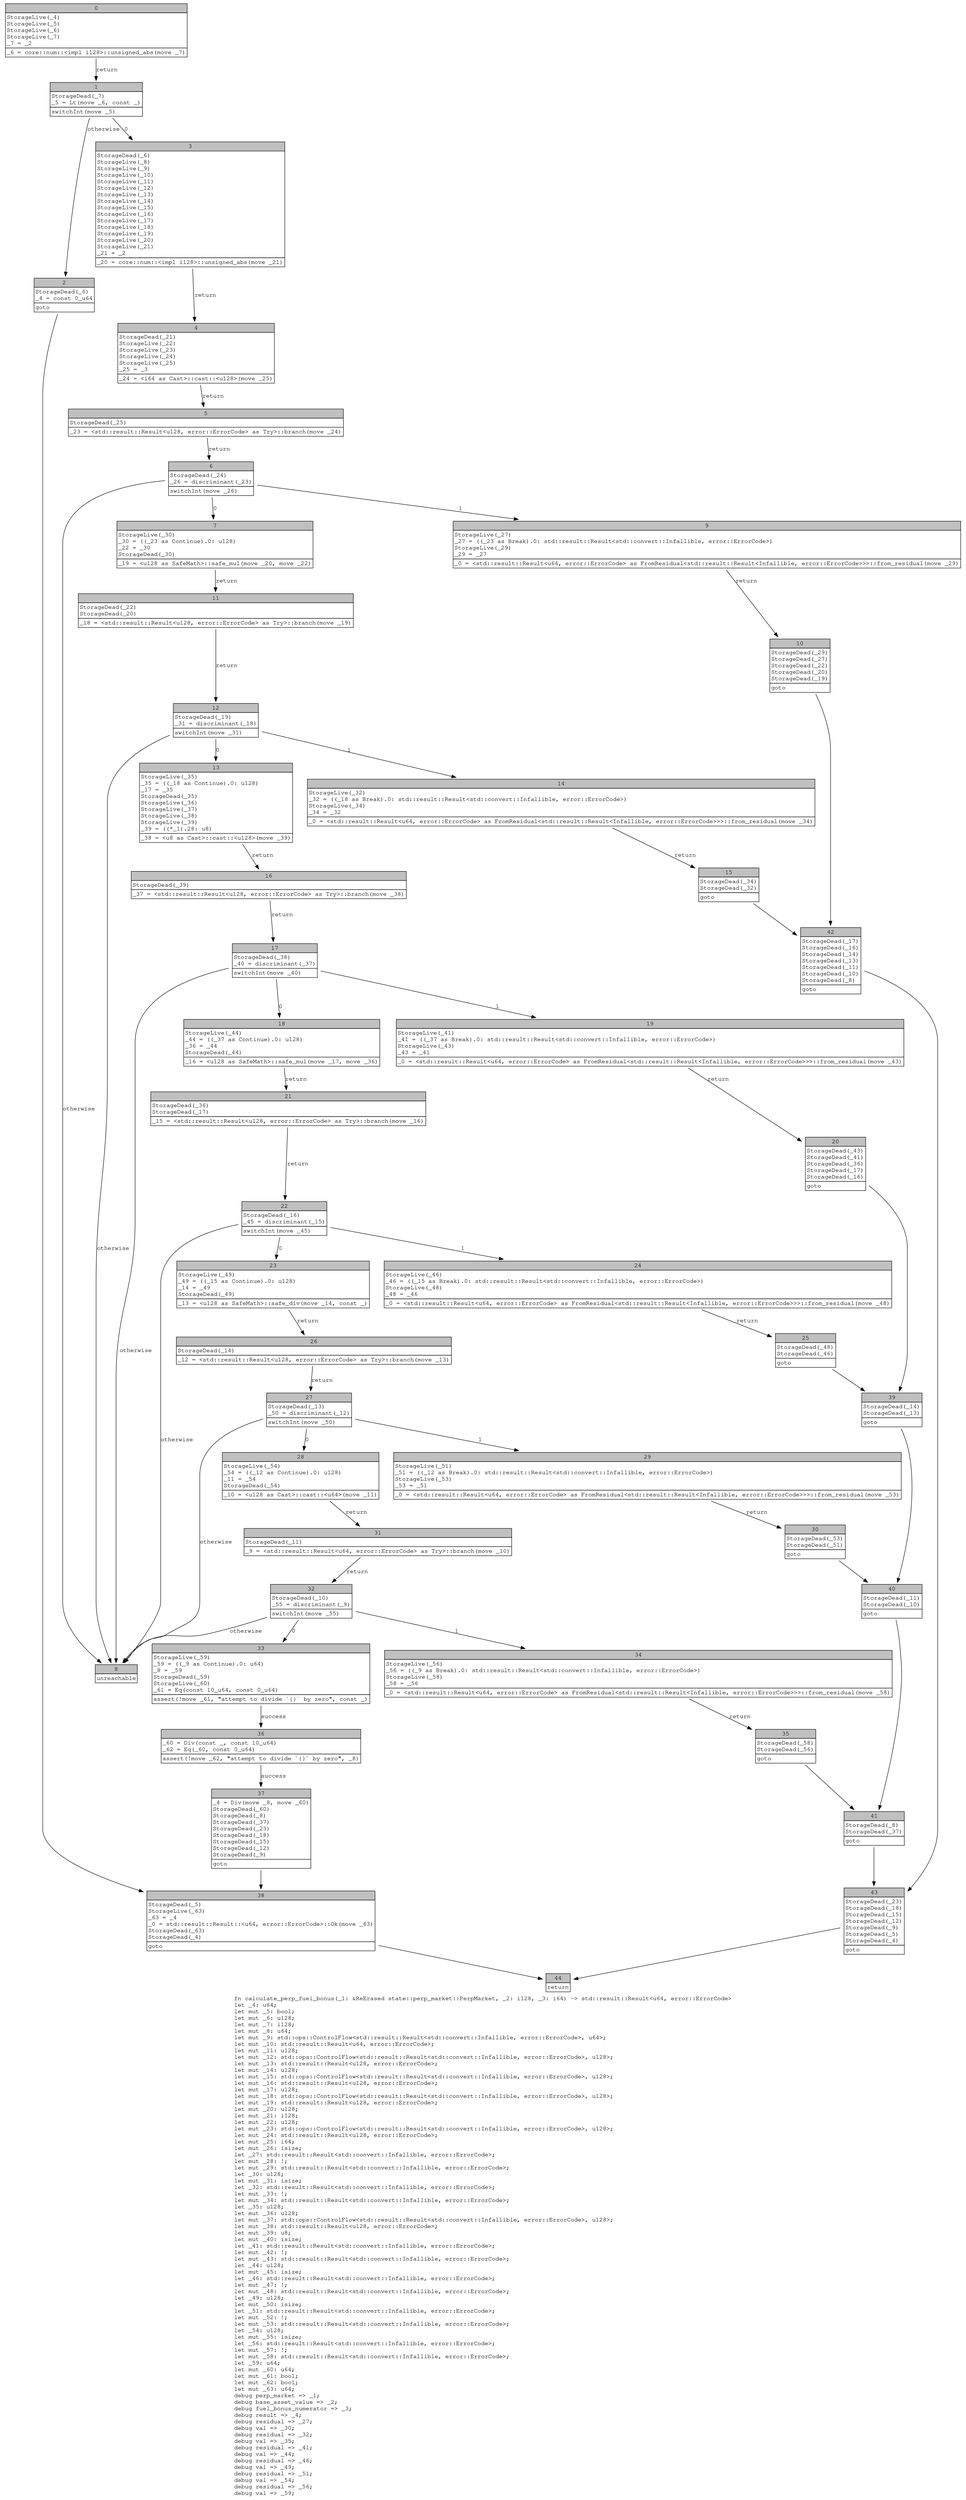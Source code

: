 digraph Mir_0_2260 {
    graph [fontname="Courier, monospace"];
    node [fontname="Courier, monospace"];
    edge [fontname="Courier, monospace"];
    label=<fn calculate_perp_fuel_bonus(_1: &amp;ReErased state::perp_market::PerpMarket, _2: i128, _3: i64) -&gt; std::result::Result&lt;u64, error::ErrorCode&gt;<br align="left"/>let _4: u64;<br align="left"/>let mut _5: bool;<br align="left"/>let mut _6: u128;<br align="left"/>let mut _7: i128;<br align="left"/>let mut _8: u64;<br align="left"/>let mut _9: std::ops::ControlFlow&lt;std::result::Result&lt;std::convert::Infallible, error::ErrorCode&gt;, u64&gt;;<br align="left"/>let mut _10: std::result::Result&lt;u64, error::ErrorCode&gt;;<br align="left"/>let mut _11: u128;<br align="left"/>let mut _12: std::ops::ControlFlow&lt;std::result::Result&lt;std::convert::Infallible, error::ErrorCode&gt;, u128&gt;;<br align="left"/>let mut _13: std::result::Result&lt;u128, error::ErrorCode&gt;;<br align="left"/>let mut _14: u128;<br align="left"/>let mut _15: std::ops::ControlFlow&lt;std::result::Result&lt;std::convert::Infallible, error::ErrorCode&gt;, u128&gt;;<br align="left"/>let mut _16: std::result::Result&lt;u128, error::ErrorCode&gt;;<br align="left"/>let mut _17: u128;<br align="left"/>let mut _18: std::ops::ControlFlow&lt;std::result::Result&lt;std::convert::Infallible, error::ErrorCode&gt;, u128&gt;;<br align="left"/>let mut _19: std::result::Result&lt;u128, error::ErrorCode&gt;;<br align="left"/>let mut _20: u128;<br align="left"/>let mut _21: i128;<br align="left"/>let mut _22: u128;<br align="left"/>let mut _23: std::ops::ControlFlow&lt;std::result::Result&lt;std::convert::Infallible, error::ErrorCode&gt;, u128&gt;;<br align="left"/>let mut _24: std::result::Result&lt;u128, error::ErrorCode&gt;;<br align="left"/>let mut _25: i64;<br align="left"/>let mut _26: isize;<br align="left"/>let _27: std::result::Result&lt;std::convert::Infallible, error::ErrorCode&gt;;<br align="left"/>let mut _28: !;<br align="left"/>let mut _29: std::result::Result&lt;std::convert::Infallible, error::ErrorCode&gt;;<br align="left"/>let _30: u128;<br align="left"/>let mut _31: isize;<br align="left"/>let _32: std::result::Result&lt;std::convert::Infallible, error::ErrorCode&gt;;<br align="left"/>let mut _33: !;<br align="left"/>let mut _34: std::result::Result&lt;std::convert::Infallible, error::ErrorCode&gt;;<br align="left"/>let _35: u128;<br align="left"/>let mut _36: u128;<br align="left"/>let mut _37: std::ops::ControlFlow&lt;std::result::Result&lt;std::convert::Infallible, error::ErrorCode&gt;, u128&gt;;<br align="left"/>let mut _38: std::result::Result&lt;u128, error::ErrorCode&gt;;<br align="left"/>let mut _39: u8;<br align="left"/>let mut _40: isize;<br align="left"/>let _41: std::result::Result&lt;std::convert::Infallible, error::ErrorCode&gt;;<br align="left"/>let mut _42: !;<br align="left"/>let mut _43: std::result::Result&lt;std::convert::Infallible, error::ErrorCode&gt;;<br align="left"/>let _44: u128;<br align="left"/>let mut _45: isize;<br align="left"/>let _46: std::result::Result&lt;std::convert::Infallible, error::ErrorCode&gt;;<br align="left"/>let mut _47: !;<br align="left"/>let mut _48: std::result::Result&lt;std::convert::Infallible, error::ErrorCode&gt;;<br align="left"/>let _49: u128;<br align="left"/>let mut _50: isize;<br align="left"/>let _51: std::result::Result&lt;std::convert::Infallible, error::ErrorCode&gt;;<br align="left"/>let mut _52: !;<br align="left"/>let mut _53: std::result::Result&lt;std::convert::Infallible, error::ErrorCode&gt;;<br align="left"/>let _54: u128;<br align="left"/>let mut _55: isize;<br align="left"/>let _56: std::result::Result&lt;std::convert::Infallible, error::ErrorCode&gt;;<br align="left"/>let mut _57: !;<br align="left"/>let mut _58: std::result::Result&lt;std::convert::Infallible, error::ErrorCode&gt;;<br align="left"/>let _59: u64;<br align="left"/>let mut _60: u64;<br align="left"/>let mut _61: bool;<br align="left"/>let mut _62: bool;<br align="left"/>let mut _63: u64;<br align="left"/>debug perp_market =&gt; _1;<br align="left"/>debug base_asset_value =&gt; _2;<br align="left"/>debug fuel_bonus_numerator =&gt; _3;<br align="left"/>debug result =&gt; _4;<br align="left"/>debug residual =&gt; _27;<br align="left"/>debug val =&gt; _30;<br align="left"/>debug residual =&gt; _32;<br align="left"/>debug val =&gt; _35;<br align="left"/>debug residual =&gt; _41;<br align="left"/>debug val =&gt; _44;<br align="left"/>debug residual =&gt; _46;<br align="left"/>debug val =&gt; _49;<br align="left"/>debug residual =&gt; _51;<br align="left"/>debug val =&gt; _54;<br align="left"/>debug residual =&gt; _56;<br align="left"/>debug val =&gt; _59;<br align="left"/>>;
    bb0__0_2260 [shape="none", label=<<table border="0" cellborder="1" cellspacing="0"><tr><td bgcolor="gray" align="center" colspan="1">0</td></tr><tr><td align="left" balign="left">StorageLive(_4)<br/>StorageLive(_5)<br/>StorageLive(_6)<br/>StorageLive(_7)<br/>_7 = _2<br/></td></tr><tr><td align="left">_6 = core::num::&lt;impl i128&gt;::unsigned_abs(move _7)</td></tr></table>>];
    bb1__0_2260 [shape="none", label=<<table border="0" cellborder="1" cellspacing="0"><tr><td bgcolor="gray" align="center" colspan="1">1</td></tr><tr><td align="left" balign="left">StorageDead(_7)<br/>_5 = Lt(move _6, const _)<br/></td></tr><tr><td align="left">switchInt(move _5)</td></tr></table>>];
    bb2__0_2260 [shape="none", label=<<table border="0" cellborder="1" cellspacing="0"><tr><td bgcolor="gray" align="center" colspan="1">2</td></tr><tr><td align="left" balign="left">StorageDead(_6)<br/>_4 = const 0_u64<br/></td></tr><tr><td align="left">goto</td></tr></table>>];
    bb3__0_2260 [shape="none", label=<<table border="0" cellborder="1" cellspacing="0"><tr><td bgcolor="gray" align="center" colspan="1">3</td></tr><tr><td align="left" balign="left">StorageDead(_6)<br/>StorageLive(_8)<br/>StorageLive(_9)<br/>StorageLive(_10)<br/>StorageLive(_11)<br/>StorageLive(_12)<br/>StorageLive(_13)<br/>StorageLive(_14)<br/>StorageLive(_15)<br/>StorageLive(_16)<br/>StorageLive(_17)<br/>StorageLive(_18)<br/>StorageLive(_19)<br/>StorageLive(_20)<br/>StorageLive(_21)<br/>_21 = _2<br/></td></tr><tr><td align="left">_20 = core::num::&lt;impl i128&gt;::unsigned_abs(move _21)</td></tr></table>>];
    bb4__0_2260 [shape="none", label=<<table border="0" cellborder="1" cellspacing="0"><tr><td bgcolor="gray" align="center" colspan="1">4</td></tr><tr><td align="left" balign="left">StorageDead(_21)<br/>StorageLive(_22)<br/>StorageLive(_23)<br/>StorageLive(_24)<br/>StorageLive(_25)<br/>_25 = _3<br/></td></tr><tr><td align="left">_24 = &lt;i64 as Cast&gt;::cast::&lt;u128&gt;(move _25)</td></tr></table>>];
    bb5__0_2260 [shape="none", label=<<table border="0" cellborder="1" cellspacing="0"><tr><td bgcolor="gray" align="center" colspan="1">5</td></tr><tr><td align="left" balign="left">StorageDead(_25)<br/></td></tr><tr><td align="left">_23 = &lt;std::result::Result&lt;u128, error::ErrorCode&gt; as Try&gt;::branch(move _24)</td></tr></table>>];
    bb6__0_2260 [shape="none", label=<<table border="0" cellborder="1" cellspacing="0"><tr><td bgcolor="gray" align="center" colspan="1">6</td></tr><tr><td align="left" balign="left">StorageDead(_24)<br/>_26 = discriminant(_23)<br/></td></tr><tr><td align="left">switchInt(move _26)</td></tr></table>>];
    bb7__0_2260 [shape="none", label=<<table border="0" cellborder="1" cellspacing="0"><tr><td bgcolor="gray" align="center" colspan="1">7</td></tr><tr><td align="left" balign="left">StorageLive(_30)<br/>_30 = ((_23 as Continue).0: u128)<br/>_22 = _30<br/>StorageDead(_30)<br/></td></tr><tr><td align="left">_19 = &lt;u128 as SafeMath&gt;::safe_mul(move _20, move _22)</td></tr></table>>];
    bb8__0_2260 [shape="none", label=<<table border="0" cellborder="1" cellspacing="0"><tr><td bgcolor="gray" align="center" colspan="1">8</td></tr><tr><td align="left">unreachable</td></tr></table>>];
    bb9__0_2260 [shape="none", label=<<table border="0" cellborder="1" cellspacing="0"><tr><td bgcolor="gray" align="center" colspan="1">9</td></tr><tr><td align="left" balign="left">StorageLive(_27)<br/>_27 = ((_23 as Break).0: std::result::Result&lt;std::convert::Infallible, error::ErrorCode&gt;)<br/>StorageLive(_29)<br/>_29 = _27<br/></td></tr><tr><td align="left">_0 = &lt;std::result::Result&lt;u64, error::ErrorCode&gt; as FromResidual&lt;std::result::Result&lt;Infallible, error::ErrorCode&gt;&gt;&gt;::from_residual(move _29)</td></tr></table>>];
    bb10__0_2260 [shape="none", label=<<table border="0" cellborder="1" cellspacing="0"><tr><td bgcolor="gray" align="center" colspan="1">10</td></tr><tr><td align="left" balign="left">StorageDead(_29)<br/>StorageDead(_27)<br/>StorageDead(_22)<br/>StorageDead(_20)<br/>StorageDead(_19)<br/></td></tr><tr><td align="left">goto</td></tr></table>>];
    bb11__0_2260 [shape="none", label=<<table border="0" cellborder="1" cellspacing="0"><tr><td bgcolor="gray" align="center" colspan="1">11</td></tr><tr><td align="left" balign="left">StorageDead(_22)<br/>StorageDead(_20)<br/></td></tr><tr><td align="left">_18 = &lt;std::result::Result&lt;u128, error::ErrorCode&gt; as Try&gt;::branch(move _19)</td></tr></table>>];
    bb12__0_2260 [shape="none", label=<<table border="0" cellborder="1" cellspacing="0"><tr><td bgcolor="gray" align="center" colspan="1">12</td></tr><tr><td align="left" balign="left">StorageDead(_19)<br/>_31 = discriminant(_18)<br/></td></tr><tr><td align="left">switchInt(move _31)</td></tr></table>>];
    bb13__0_2260 [shape="none", label=<<table border="0" cellborder="1" cellspacing="0"><tr><td bgcolor="gray" align="center" colspan="1">13</td></tr><tr><td align="left" balign="left">StorageLive(_35)<br/>_35 = ((_18 as Continue).0: u128)<br/>_17 = _35<br/>StorageDead(_35)<br/>StorageLive(_36)<br/>StorageLive(_37)<br/>StorageLive(_38)<br/>StorageLive(_39)<br/>_39 = ((*_1).28: u8)<br/></td></tr><tr><td align="left">_38 = &lt;u8 as Cast&gt;::cast::&lt;u128&gt;(move _39)</td></tr></table>>];
    bb14__0_2260 [shape="none", label=<<table border="0" cellborder="1" cellspacing="0"><tr><td bgcolor="gray" align="center" colspan="1">14</td></tr><tr><td align="left" balign="left">StorageLive(_32)<br/>_32 = ((_18 as Break).0: std::result::Result&lt;std::convert::Infallible, error::ErrorCode&gt;)<br/>StorageLive(_34)<br/>_34 = _32<br/></td></tr><tr><td align="left">_0 = &lt;std::result::Result&lt;u64, error::ErrorCode&gt; as FromResidual&lt;std::result::Result&lt;Infallible, error::ErrorCode&gt;&gt;&gt;::from_residual(move _34)</td></tr></table>>];
    bb15__0_2260 [shape="none", label=<<table border="0" cellborder="1" cellspacing="0"><tr><td bgcolor="gray" align="center" colspan="1">15</td></tr><tr><td align="left" balign="left">StorageDead(_34)<br/>StorageDead(_32)<br/></td></tr><tr><td align="left">goto</td></tr></table>>];
    bb16__0_2260 [shape="none", label=<<table border="0" cellborder="1" cellspacing="0"><tr><td bgcolor="gray" align="center" colspan="1">16</td></tr><tr><td align="left" balign="left">StorageDead(_39)<br/></td></tr><tr><td align="left">_37 = &lt;std::result::Result&lt;u128, error::ErrorCode&gt; as Try&gt;::branch(move _38)</td></tr></table>>];
    bb17__0_2260 [shape="none", label=<<table border="0" cellborder="1" cellspacing="0"><tr><td bgcolor="gray" align="center" colspan="1">17</td></tr><tr><td align="left" balign="left">StorageDead(_38)<br/>_40 = discriminant(_37)<br/></td></tr><tr><td align="left">switchInt(move _40)</td></tr></table>>];
    bb18__0_2260 [shape="none", label=<<table border="0" cellborder="1" cellspacing="0"><tr><td bgcolor="gray" align="center" colspan="1">18</td></tr><tr><td align="left" balign="left">StorageLive(_44)<br/>_44 = ((_37 as Continue).0: u128)<br/>_36 = _44<br/>StorageDead(_44)<br/></td></tr><tr><td align="left">_16 = &lt;u128 as SafeMath&gt;::safe_mul(move _17, move _36)</td></tr></table>>];
    bb19__0_2260 [shape="none", label=<<table border="0" cellborder="1" cellspacing="0"><tr><td bgcolor="gray" align="center" colspan="1">19</td></tr><tr><td align="left" balign="left">StorageLive(_41)<br/>_41 = ((_37 as Break).0: std::result::Result&lt;std::convert::Infallible, error::ErrorCode&gt;)<br/>StorageLive(_43)<br/>_43 = _41<br/></td></tr><tr><td align="left">_0 = &lt;std::result::Result&lt;u64, error::ErrorCode&gt; as FromResidual&lt;std::result::Result&lt;Infallible, error::ErrorCode&gt;&gt;&gt;::from_residual(move _43)</td></tr></table>>];
    bb20__0_2260 [shape="none", label=<<table border="0" cellborder="1" cellspacing="0"><tr><td bgcolor="gray" align="center" colspan="1">20</td></tr><tr><td align="left" balign="left">StorageDead(_43)<br/>StorageDead(_41)<br/>StorageDead(_36)<br/>StorageDead(_17)<br/>StorageDead(_16)<br/></td></tr><tr><td align="left">goto</td></tr></table>>];
    bb21__0_2260 [shape="none", label=<<table border="0" cellborder="1" cellspacing="0"><tr><td bgcolor="gray" align="center" colspan="1">21</td></tr><tr><td align="left" balign="left">StorageDead(_36)<br/>StorageDead(_17)<br/></td></tr><tr><td align="left">_15 = &lt;std::result::Result&lt;u128, error::ErrorCode&gt; as Try&gt;::branch(move _16)</td></tr></table>>];
    bb22__0_2260 [shape="none", label=<<table border="0" cellborder="1" cellspacing="0"><tr><td bgcolor="gray" align="center" colspan="1">22</td></tr><tr><td align="left" balign="left">StorageDead(_16)<br/>_45 = discriminant(_15)<br/></td></tr><tr><td align="left">switchInt(move _45)</td></tr></table>>];
    bb23__0_2260 [shape="none", label=<<table border="0" cellborder="1" cellspacing="0"><tr><td bgcolor="gray" align="center" colspan="1">23</td></tr><tr><td align="left" balign="left">StorageLive(_49)<br/>_49 = ((_15 as Continue).0: u128)<br/>_14 = _49<br/>StorageDead(_49)<br/></td></tr><tr><td align="left">_13 = &lt;u128 as SafeMath&gt;::safe_div(move _14, const _)</td></tr></table>>];
    bb24__0_2260 [shape="none", label=<<table border="0" cellborder="1" cellspacing="0"><tr><td bgcolor="gray" align="center" colspan="1">24</td></tr><tr><td align="left" balign="left">StorageLive(_46)<br/>_46 = ((_15 as Break).0: std::result::Result&lt;std::convert::Infallible, error::ErrorCode&gt;)<br/>StorageLive(_48)<br/>_48 = _46<br/></td></tr><tr><td align="left">_0 = &lt;std::result::Result&lt;u64, error::ErrorCode&gt; as FromResidual&lt;std::result::Result&lt;Infallible, error::ErrorCode&gt;&gt;&gt;::from_residual(move _48)</td></tr></table>>];
    bb25__0_2260 [shape="none", label=<<table border="0" cellborder="1" cellspacing="0"><tr><td bgcolor="gray" align="center" colspan="1">25</td></tr><tr><td align="left" balign="left">StorageDead(_48)<br/>StorageDead(_46)<br/></td></tr><tr><td align="left">goto</td></tr></table>>];
    bb26__0_2260 [shape="none", label=<<table border="0" cellborder="1" cellspacing="0"><tr><td bgcolor="gray" align="center" colspan="1">26</td></tr><tr><td align="left" balign="left">StorageDead(_14)<br/></td></tr><tr><td align="left">_12 = &lt;std::result::Result&lt;u128, error::ErrorCode&gt; as Try&gt;::branch(move _13)</td></tr></table>>];
    bb27__0_2260 [shape="none", label=<<table border="0" cellborder="1" cellspacing="0"><tr><td bgcolor="gray" align="center" colspan="1">27</td></tr><tr><td align="left" balign="left">StorageDead(_13)<br/>_50 = discriminant(_12)<br/></td></tr><tr><td align="left">switchInt(move _50)</td></tr></table>>];
    bb28__0_2260 [shape="none", label=<<table border="0" cellborder="1" cellspacing="0"><tr><td bgcolor="gray" align="center" colspan="1">28</td></tr><tr><td align="left" balign="left">StorageLive(_54)<br/>_54 = ((_12 as Continue).0: u128)<br/>_11 = _54<br/>StorageDead(_54)<br/></td></tr><tr><td align="left">_10 = &lt;u128 as Cast&gt;::cast::&lt;u64&gt;(move _11)</td></tr></table>>];
    bb29__0_2260 [shape="none", label=<<table border="0" cellborder="1" cellspacing="0"><tr><td bgcolor="gray" align="center" colspan="1">29</td></tr><tr><td align="left" balign="left">StorageLive(_51)<br/>_51 = ((_12 as Break).0: std::result::Result&lt;std::convert::Infallible, error::ErrorCode&gt;)<br/>StorageLive(_53)<br/>_53 = _51<br/></td></tr><tr><td align="left">_0 = &lt;std::result::Result&lt;u64, error::ErrorCode&gt; as FromResidual&lt;std::result::Result&lt;Infallible, error::ErrorCode&gt;&gt;&gt;::from_residual(move _53)</td></tr></table>>];
    bb30__0_2260 [shape="none", label=<<table border="0" cellborder="1" cellspacing="0"><tr><td bgcolor="gray" align="center" colspan="1">30</td></tr><tr><td align="left" balign="left">StorageDead(_53)<br/>StorageDead(_51)<br/></td></tr><tr><td align="left">goto</td></tr></table>>];
    bb31__0_2260 [shape="none", label=<<table border="0" cellborder="1" cellspacing="0"><tr><td bgcolor="gray" align="center" colspan="1">31</td></tr><tr><td align="left" balign="left">StorageDead(_11)<br/></td></tr><tr><td align="left">_9 = &lt;std::result::Result&lt;u64, error::ErrorCode&gt; as Try&gt;::branch(move _10)</td></tr></table>>];
    bb32__0_2260 [shape="none", label=<<table border="0" cellborder="1" cellspacing="0"><tr><td bgcolor="gray" align="center" colspan="1">32</td></tr><tr><td align="left" balign="left">StorageDead(_10)<br/>_55 = discriminant(_9)<br/></td></tr><tr><td align="left">switchInt(move _55)</td></tr></table>>];
    bb33__0_2260 [shape="none", label=<<table border="0" cellborder="1" cellspacing="0"><tr><td bgcolor="gray" align="center" colspan="1">33</td></tr><tr><td align="left" balign="left">StorageLive(_59)<br/>_59 = ((_9 as Continue).0: u64)<br/>_8 = _59<br/>StorageDead(_59)<br/>StorageLive(_60)<br/>_61 = Eq(const 10_u64, const 0_u64)<br/></td></tr><tr><td align="left">assert(!move _61, &quot;attempt to divide `{}` by zero&quot;, const _)</td></tr></table>>];
    bb34__0_2260 [shape="none", label=<<table border="0" cellborder="1" cellspacing="0"><tr><td bgcolor="gray" align="center" colspan="1">34</td></tr><tr><td align="left" balign="left">StorageLive(_56)<br/>_56 = ((_9 as Break).0: std::result::Result&lt;std::convert::Infallible, error::ErrorCode&gt;)<br/>StorageLive(_58)<br/>_58 = _56<br/></td></tr><tr><td align="left">_0 = &lt;std::result::Result&lt;u64, error::ErrorCode&gt; as FromResidual&lt;std::result::Result&lt;Infallible, error::ErrorCode&gt;&gt;&gt;::from_residual(move _58)</td></tr></table>>];
    bb35__0_2260 [shape="none", label=<<table border="0" cellborder="1" cellspacing="0"><tr><td bgcolor="gray" align="center" colspan="1">35</td></tr><tr><td align="left" balign="left">StorageDead(_58)<br/>StorageDead(_56)<br/></td></tr><tr><td align="left">goto</td></tr></table>>];
    bb36__0_2260 [shape="none", label=<<table border="0" cellborder="1" cellspacing="0"><tr><td bgcolor="gray" align="center" colspan="1">36</td></tr><tr><td align="left" balign="left">_60 = Div(const _, const 10_u64)<br/>_62 = Eq(_60, const 0_u64)<br/></td></tr><tr><td align="left">assert(!move _62, &quot;attempt to divide `{}` by zero&quot;, _8)</td></tr></table>>];
    bb37__0_2260 [shape="none", label=<<table border="0" cellborder="1" cellspacing="0"><tr><td bgcolor="gray" align="center" colspan="1">37</td></tr><tr><td align="left" balign="left">_4 = Div(move _8, move _60)<br/>StorageDead(_60)<br/>StorageDead(_8)<br/>StorageDead(_37)<br/>StorageDead(_23)<br/>StorageDead(_18)<br/>StorageDead(_15)<br/>StorageDead(_12)<br/>StorageDead(_9)<br/></td></tr><tr><td align="left">goto</td></tr></table>>];
    bb38__0_2260 [shape="none", label=<<table border="0" cellborder="1" cellspacing="0"><tr><td bgcolor="gray" align="center" colspan="1">38</td></tr><tr><td align="left" balign="left">StorageDead(_5)<br/>StorageLive(_63)<br/>_63 = _4<br/>_0 = std::result::Result::&lt;u64, error::ErrorCode&gt;::Ok(move _63)<br/>StorageDead(_63)<br/>StorageDead(_4)<br/></td></tr><tr><td align="left">goto</td></tr></table>>];
    bb39__0_2260 [shape="none", label=<<table border="0" cellborder="1" cellspacing="0"><tr><td bgcolor="gray" align="center" colspan="1">39</td></tr><tr><td align="left" balign="left">StorageDead(_14)<br/>StorageDead(_13)<br/></td></tr><tr><td align="left">goto</td></tr></table>>];
    bb40__0_2260 [shape="none", label=<<table border="0" cellborder="1" cellspacing="0"><tr><td bgcolor="gray" align="center" colspan="1">40</td></tr><tr><td align="left" balign="left">StorageDead(_11)<br/>StorageDead(_10)<br/></td></tr><tr><td align="left">goto</td></tr></table>>];
    bb41__0_2260 [shape="none", label=<<table border="0" cellborder="1" cellspacing="0"><tr><td bgcolor="gray" align="center" colspan="1">41</td></tr><tr><td align="left" balign="left">StorageDead(_8)<br/>StorageDead(_37)<br/></td></tr><tr><td align="left">goto</td></tr></table>>];
    bb42__0_2260 [shape="none", label=<<table border="0" cellborder="1" cellspacing="0"><tr><td bgcolor="gray" align="center" colspan="1">42</td></tr><tr><td align="left" balign="left">StorageDead(_17)<br/>StorageDead(_16)<br/>StorageDead(_14)<br/>StorageDead(_13)<br/>StorageDead(_11)<br/>StorageDead(_10)<br/>StorageDead(_8)<br/></td></tr><tr><td align="left">goto</td></tr></table>>];
    bb43__0_2260 [shape="none", label=<<table border="0" cellborder="1" cellspacing="0"><tr><td bgcolor="gray" align="center" colspan="1">43</td></tr><tr><td align="left" balign="left">StorageDead(_23)<br/>StorageDead(_18)<br/>StorageDead(_15)<br/>StorageDead(_12)<br/>StorageDead(_9)<br/>StorageDead(_5)<br/>StorageDead(_4)<br/></td></tr><tr><td align="left">goto</td></tr></table>>];
    bb44__0_2260 [shape="none", label=<<table border="0" cellborder="1" cellspacing="0"><tr><td bgcolor="gray" align="center" colspan="1">44</td></tr><tr><td align="left">return</td></tr></table>>];
    bb0__0_2260 -> bb1__0_2260 [label="return"];
    bb1__0_2260 -> bb3__0_2260 [label="0"];
    bb1__0_2260 -> bb2__0_2260 [label="otherwise"];
    bb2__0_2260 -> bb38__0_2260 [label=""];
    bb3__0_2260 -> bb4__0_2260 [label="return"];
    bb4__0_2260 -> bb5__0_2260 [label="return"];
    bb5__0_2260 -> bb6__0_2260 [label="return"];
    bb6__0_2260 -> bb7__0_2260 [label="0"];
    bb6__0_2260 -> bb9__0_2260 [label="1"];
    bb6__0_2260 -> bb8__0_2260 [label="otherwise"];
    bb7__0_2260 -> bb11__0_2260 [label="return"];
    bb9__0_2260 -> bb10__0_2260 [label="return"];
    bb10__0_2260 -> bb42__0_2260 [label=""];
    bb11__0_2260 -> bb12__0_2260 [label="return"];
    bb12__0_2260 -> bb13__0_2260 [label="0"];
    bb12__0_2260 -> bb14__0_2260 [label="1"];
    bb12__0_2260 -> bb8__0_2260 [label="otherwise"];
    bb13__0_2260 -> bb16__0_2260 [label="return"];
    bb14__0_2260 -> bb15__0_2260 [label="return"];
    bb15__0_2260 -> bb42__0_2260 [label=""];
    bb16__0_2260 -> bb17__0_2260 [label="return"];
    bb17__0_2260 -> bb18__0_2260 [label="0"];
    bb17__0_2260 -> bb19__0_2260 [label="1"];
    bb17__0_2260 -> bb8__0_2260 [label="otherwise"];
    bb18__0_2260 -> bb21__0_2260 [label="return"];
    bb19__0_2260 -> bb20__0_2260 [label="return"];
    bb20__0_2260 -> bb39__0_2260 [label=""];
    bb21__0_2260 -> bb22__0_2260 [label="return"];
    bb22__0_2260 -> bb23__0_2260 [label="0"];
    bb22__0_2260 -> bb24__0_2260 [label="1"];
    bb22__0_2260 -> bb8__0_2260 [label="otherwise"];
    bb23__0_2260 -> bb26__0_2260 [label="return"];
    bb24__0_2260 -> bb25__0_2260 [label="return"];
    bb25__0_2260 -> bb39__0_2260 [label=""];
    bb26__0_2260 -> bb27__0_2260 [label="return"];
    bb27__0_2260 -> bb28__0_2260 [label="0"];
    bb27__0_2260 -> bb29__0_2260 [label="1"];
    bb27__0_2260 -> bb8__0_2260 [label="otherwise"];
    bb28__0_2260 -> bb31__0_2260 [label="return"];
    bb29__0_2260 -> bb30__0_2260 [label="return"];
    bb30__0_2260 -> bb40__0_2260 [label=""];
    bb31__0_2260 -> bb32__0_2260 [label="return"];
    bb32__0_2260 -> bb33__0_2260 [label="0"];
    bb32__0_2260 -> bb34__0_2260 [label="1"];
    bb32__0_2260 -> bb8__0_2260 [label="otherwise"];
    bb33__0_2260 -> bb36__0_2260 [label="success"];
    bb34__0_2260 -> bb35__0_2260 [label="return"];
    bb35__0_2260 -> bb41__0_2260 [label=""];
    bb36__0_2260 -> bb37__0_2260 [label="success"];
    bb37__0_2260 -> bb38__0_2260 [label=""];
    bb38__0_2260 -> bb44__0_2260 [label=""];
    bb39__0_2260 -> bb40__0_2260 [label=""];
    bb40__0_2260 -> bb41__0_2260 [label=""];
    bb41__0_2260 -> bb43__0_2260 [label=""];
    bb42__0_2260 -> bb43__0_2260 [label=""];
    bb43__0_2260 -> bb44__0_2260 [label=""];
}
